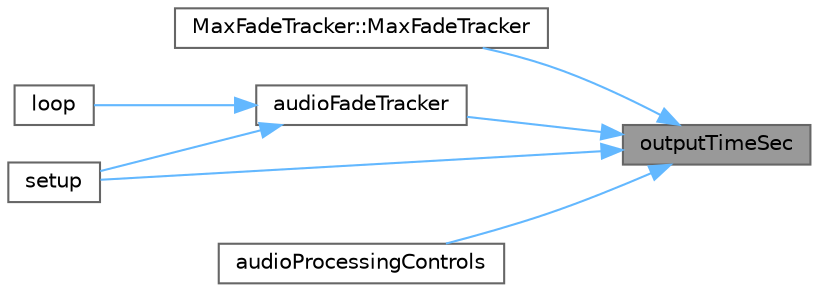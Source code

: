 digraph "outputTimeSec"
{
 // INTERACTIVE_SVG=YES
 // LATEX_PDF_SIZE
  bgcolor="transparent";
  edge [fontname=Helvetica,fontsize=10,labelfontname=Helvetica,labelfontsize=10];
  node [fontname=Helvetica,fontsize=10,shape=box,height=0.2,width=0.4];
  rankdir="RL";
  Node1 [id="Node000001",label="outputTimeSec",height=0.2,width=0.4,color="gray40", fillcolor="grey60", style="filled", fontcolor="black",tooltip=" "];
  Node1 -> Node2 [id="edge1_Node000001_Node000002",dir="back",color="steelblue1",style="solid",tooltip=" "];
  Node2 [id="Node000002",label="MaxFadeTracker::MaxFadeTracker",height=0.2,width=0.4,color="grey40", fillcolor="white", style="filled",URL="$da/db7/class_max_fade_tracker_a2fe1fbed3a5d86db91561f59bbaecaa0.html#a2fe1fbed3a5d86db91561f59bbaecaa0",tooltip=" "];
  Node1 -> Node3 [id="edge2_Node000001_Node000003",dir="back",color="steelblue1",style="solid",tooltip=" "];
  Node3 [id="Node000003",label="audioFadeTracker",height=0.2,width=0.4,color="grey40", fillcolor="white", style="filled",URL="$db/d49/_audio_2simple_2simple_8h_ad525290fdaba74653b8656d72c544053.html#ad525290fdaba74653b8656d72c544053",tooltip=" "];
  Node3 -> Node4 [id="edge3_Node000003_Node000004",dir="back",color="steelblue1",style="solid",tooltip=" "];
  Node4 [id="Node000004",label="loop",height=0.2,width=0.4,color="grey40", fillcolor="white", style="filled",URL="$db/d49/_audio_2simple_2simple_8h_afe461d27b9c48d5921c00d521181f12f.html#afe461d27b9c48d5921c00d521181f12f",tooltip=" "];
  Node3 -> Node5 [id="edge4_Node000003_Node000005",dir="back",color="steelblue1",style="solid",tooltip=" "];
  Node5 [id="Node000005",label="setup",height=0.2,width=0.4,color="grey40", fillcolor="white", style="filled",URL="$db/d49/_audio_2simple_2simple_8h_a4fc01d736fe50cf5b977f755b675f11d.html#a4fc01d736fe50cf5b977f755b675f11d",tooltip=" "];
  Node1 -> Node6 [id="edge5_Node000001_Node000006",dir="back",color="steelblue1",style="solid",tooltip=" "];
  Node6 [id="Node000006",label="audioProcessingControls",height=0.2,width=0.4,color="grey40", fillcolor="white", style="filled",URL="$db/d49/_audio_2simple_2simple_8h_ae8a35f34e09f4d97551888ea7ed74a88.html#ae8a35f34e09f4d97551888ea7ed74a88",tooltip=" "];
  Node1 -> Node5 [id="edge6_Node000001_Node000005",dir="back",color="steelblue1",style="solid",tooltip=" "];
}
